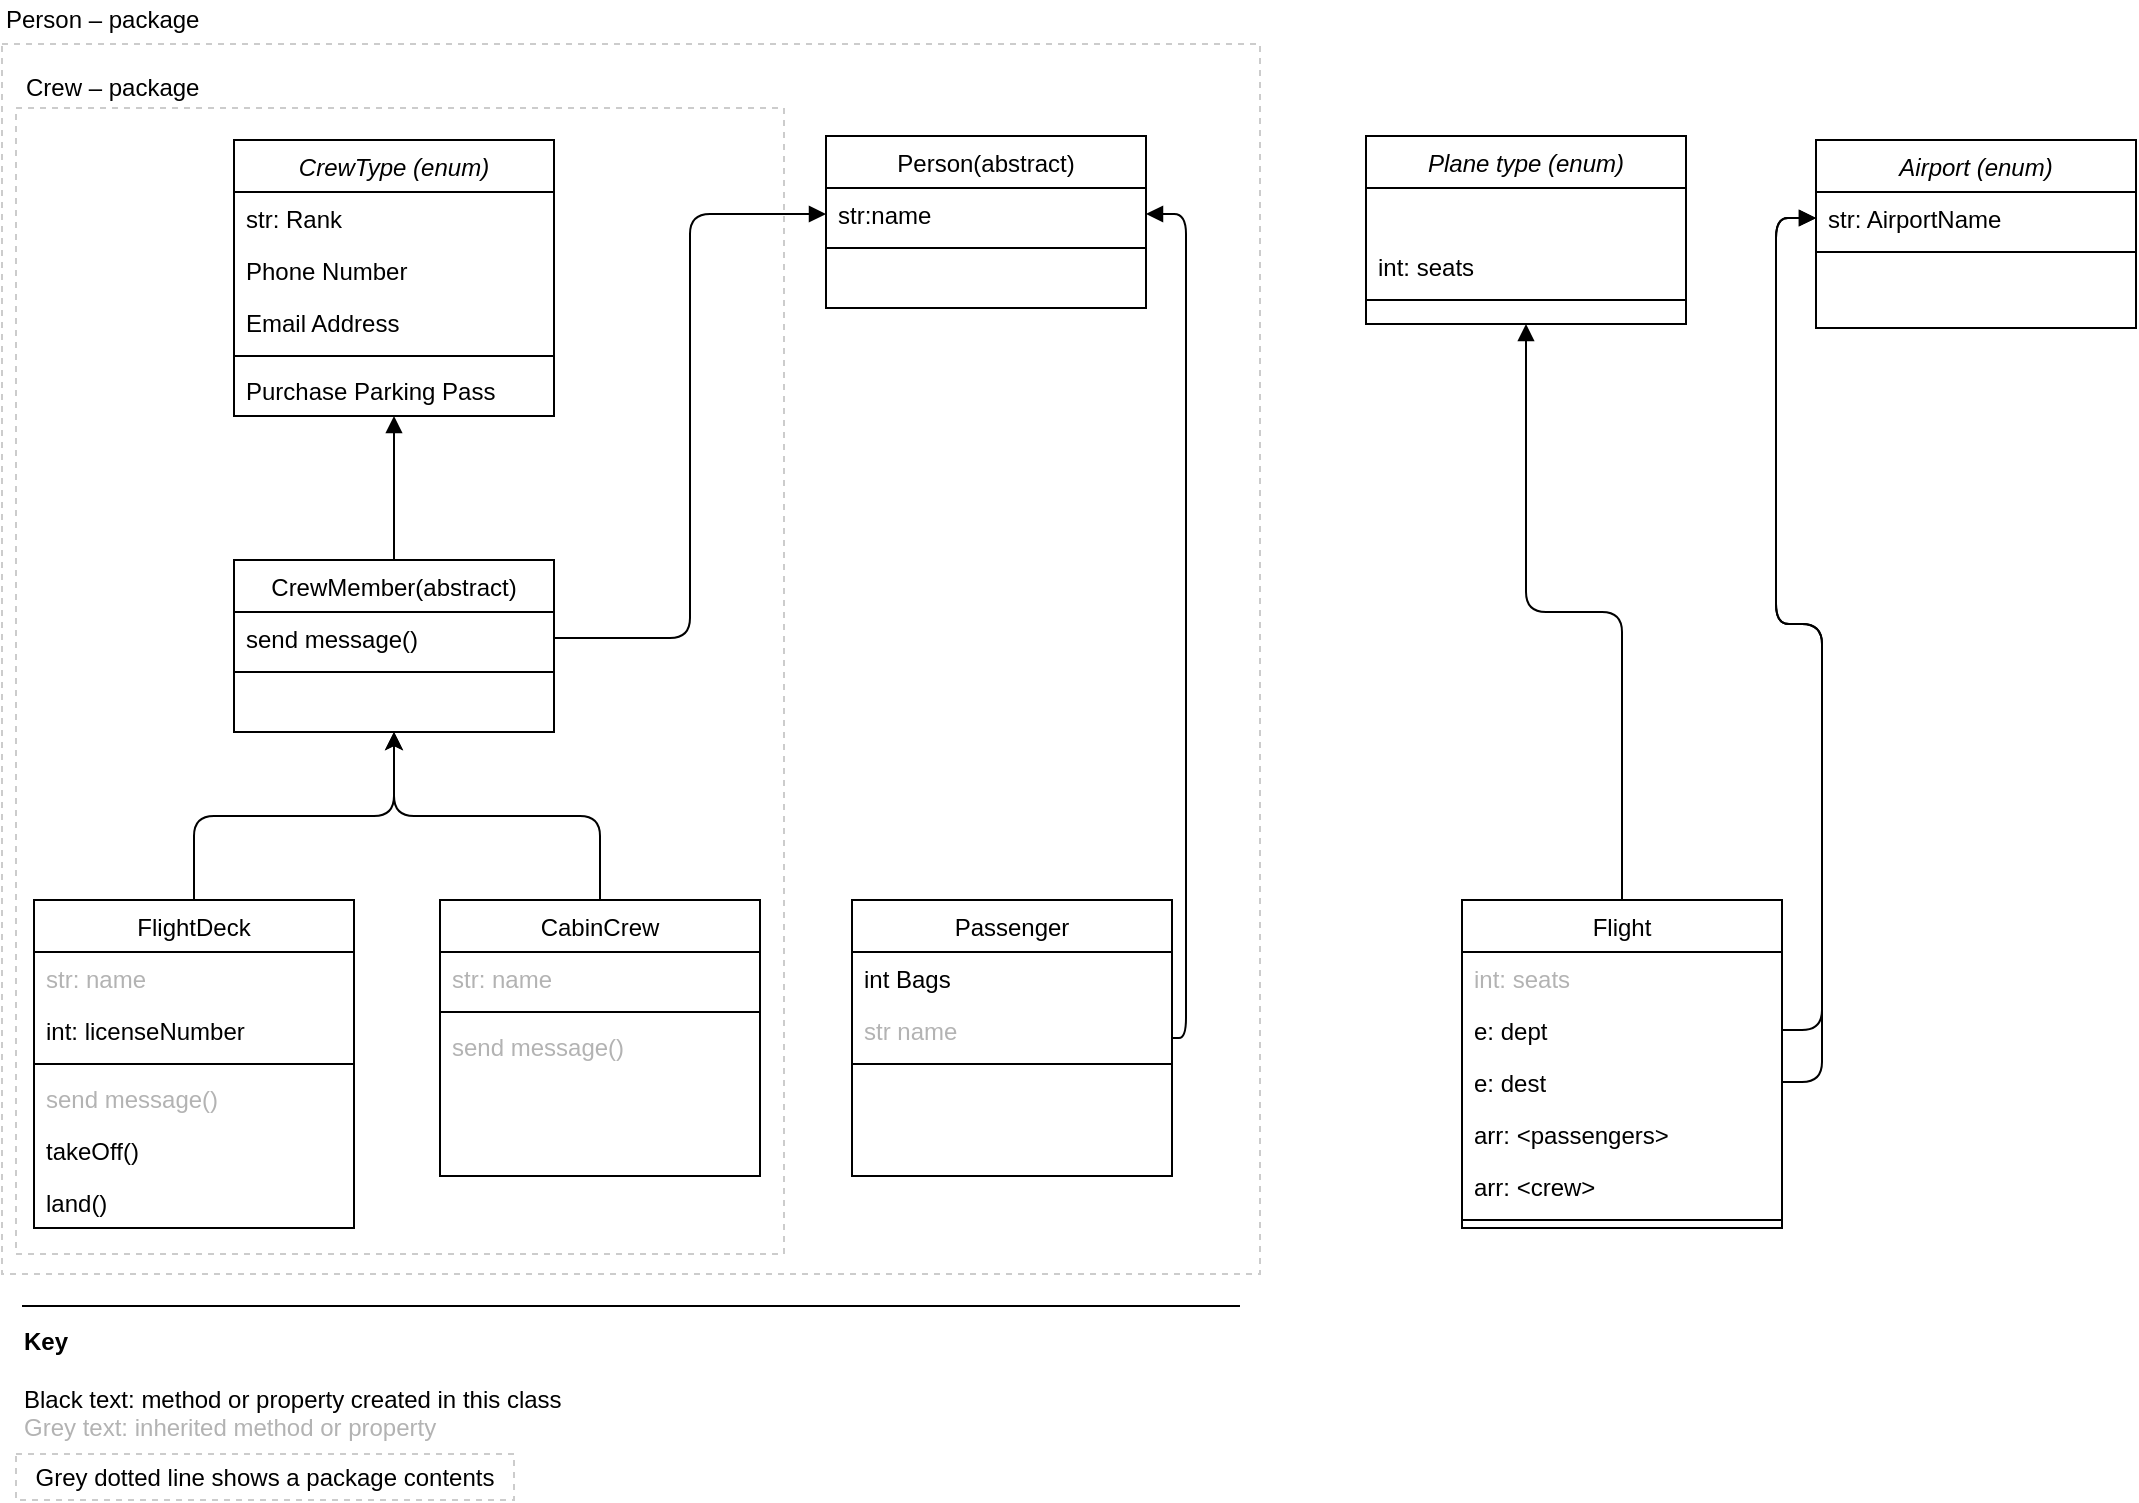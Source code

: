 <mxfile version="14.4.7" type="github">
  <diagram id="C5RBs43oDa-KdzZeNtuy" name="Page-1">
    <mxGraphModel dx="770" dy="976" grid="0" gridSize="10" guides="1" tooltips="1" connect="1" arrows="1" fold="1" page="1" pageScale="1" pageWidth="1169" pageHeight="827" math="0" shadow="0">
      <root>
        <mxCell id="WIyWlLk6GJQsqaUBKTNV-0" />
        <mxCell id="WIyWlLk6GJQsqaUBKTNV-1" parent="WIyWlLk6GJQsqaUBKTNV-0" />
        <mxCell id="giyI4GEtJcHJms_aVKWr-73" value="" style="rounded=0;whiteSpace=wrap;html=1;fontColor=#000000;fillColor=none;dashed=1;strokeColor=#CCCCCC;" vertex="1" parent="WIyWlLk6GJQsqaUBKTNV-1">
          <mxGeometry x="57" y="72" width="629" height="615" as="geometry" />
        </mxCell>
        <mxCell id="giyI4GEtJcHJms_aVKWr-74" value="" style="rounded=0;whiteSpace=wrap;html=1;fontColor=#000000;fillColor=none;dashed=1;strokeColor=#CCCCCC;" vertex="1" parent="WIyWlLk6GJQsqaUBKTNV-1">
          <mxGeometry x="64" y="104" width="384" height="573" as="geometry" />
        </mxCell>
        <mxCell id="zkfFHV4jXpPFQw0GAbJ--0" value="CrewType (enum)" style="swimlane;fontStyle=2;align=center;verticalAlign=top;childLayout=stackLayout;horizontal=1;startSize=26;horizontalStack=0;resizeParent=1;resizeLast=0;collapsible=1;marginBottom=0;rounded=0;shadow=0;strokeWidth=1;" parent="WIyWlLk6GJQsqaUBKTNV-1" vertex="1">
          <mxGeometry x="173" y="120" width="160" height="138" as="geometry">
            <mxRectangle x="173" y="120" width="160" height="26" as="alternateBounds" />
          </mxGeometry>
        </mxCell>
        <mxCell id="zkfFHV4jXpPFQw0GAbJ--1" value="str: Rank" style="text;align=left;verticalAlign=top;spacingLeft=4;spacingRight=4;overflow=hidden;rotatable=0;points=[[0,0.5],[1,0.5]];portConstraint=eastwest;" parent="zkfFHV4jXpPFQw0GAbJ--0" vertex="1">
          <mxGeometry y="26" width="160" height="26" as="geometry" />
        </mxCell>
        <mxCell id="zkfFHV4jXpPFQw0GAbJ--2" value="Phone Number" style="text;align=left;verticalAlign=top;spacingLeft=4;spacingRight=4;overflow=hidden;rotatable=0;points=[[0,0.5],[1,0.5]];portConstraint=eastwest;rounded=0;shadow=0;html=0;" parent="zkfFHV4jXpPFQw0GAbJ--0" vertex="1">
          <mxGeometry y="52" width="160" height="26" as="geometry" />
        </mxCell>
        <mxCell id="zkfFHV4jXpPFQw0GAbJ--3" value="Email Address" style="text;align=left;verticalAlign=top;spacingLeft=4;spacingRight=4;overflow=hidden;rotatable=0;points=[[0,0.5],[1,0.5]];portConstraint=eastwest;rounded=0;shadow=0;html=0;" parent="zkfFHV4jXpPFQw0GAbJ--0" vertex="1">
          <mxGeometry y="78" width="160" height="26" as="geometry" />
        </mxCell>
        <mxCell id="zkfFHV4jXpPFQw0GAbJ--4" value="" style="line;html=1;strokeWidth=1;align=left;verticalAlign=middle;spacingTop=-1;spacingLeft=3;spacingRight=3;rotatable=0;labelPosition=right;points=[];portConstraint=eastwest;" parent="zkfFHV4jXpPFQw0GAbJ--0" vertex="1">
          <mxGeometry y="104" width="160" height="8" as="geometry" />
        </mxCell>
        <mxCell id="zkfFHV4jXpPFQw0GAbJ--5" value="Purchase Parking Pass" style="text;align=left;verticalAlign=top;spacingLeft=4;spacingRight=4;overflow=hidden;rotatable=0;points=[[0,0.5],[1,0.5]];portConstraint=eastwest;" parent="zkfFHV4jXpPFQw0GAbJ--0" vertex="1">
          <mxGeometry y="112" width="160" height="26" as="geometry" />
        </mxCell>
        <mxCell id="zkfFHV4jXpPFQw0GAbJ--6" value="CrewMember(abstract)" style="swimlane;fontStyle=0;align=center;verticalAlign=top;childLayout=stackLayout;horizontal=1;startSize=26;horizontalStack=0;resizeParent=1;resizeLast=0;collapsible=1;marginBottom=0;rounded=0;shadow=0;strokeWidth=1;" parent="WIyWlLk6GJQsqaUBKTNV-1" vertex="1">
          <mxGeometry x="173" y="330" width="160" height="86" as="geometry">
            <mxRectangle x="173" y="330" width="160" height="26" as="alternateBounds" />
          </mxGeometry>
        </mxCell>
        <mxCell id="zkfFHV4jXpPFQw0GAbJ--8" value="send message()" style="text;align=left;verticalAlign=top;spacingLeft=4;spacingRight=4;overflow=hidden;rotatable=0;points=[[0,0.5],[1,0.5]];portConstraint=eastwest;rounded=0;shadow=0;html=0;" parent="zkfFHV4jXpPFQw0GAbJ--6" vertex="1">
          <mxGeometry y="26" width="160" height="26" as="geometry" />
        </mxCell>
        <mxCell id="zkfFHV4jXpPFQw0GAbJ--9" value="" style="line;html=1;strokeWidth=1;align=left;verticalAlign=middle;spacingTop=-1;spacingLeft=3;spacingRight=3;rotatable=0;labelPosition=right;points=[];portConstraint=eastwest;" parent="zkfFHV4jXpPFQw0GAbJ--6" vertex="1">
          <mxGeometry y="52" width="160" height="8" as="geometry" />
        </mxCell>
        <mxCell id="zkfFHV4jXpPFQw0GAbJ--12" value="" style="endArrow=block;endFill=1;shadow=0;strokeWidth=1;rounded=1;edgeStyle=elbowEdgeStyle;elbow=vertical;" parent="WIyWlLk6GJQsqaUBKTNV-1" source="zkfFHV4jXpPFQw0GAbJ--6" target="zkfFHV4jXpPFQw0GAbJ--0" edge="1">
          <mxGeometry width="160" relative="1" as="geometry">
            <mxPoint x="153" y="203" as="sourcePoint" />
            <mxPoint x="153" y="203" as="targetPoint" />
          </mxGeometry>
        </mxCell>
        <mxCell id="giyI4GEtJcHJms_aVKWr-31" style="edgeStyle=orthogonalEdgeStyle;rounded=1;orthogonalLoop=1;jettySize=auto;html=1;entryX=0.5;entryY=1;entryDx=0;entryDy=0;fontColor=#B3B3B3;" edge="1" parent="WIyWlLk6GJQsqaUBKTNV-1" source="giyI4GEtJcHJms_aVKWr-24" target="zkfFHV4jXpPFQw0GAbJ--6">
          <mxGeometry relative="1" as="geometry" />
        </mxCell>
        <mxCell id="giyI4GEtJcHJms_aVKWr-24" value="FlightDeck" style="swimlane;fontStyle=0;align=center;verticalAlign=top;childLayout=stackLayout;horizontal=1;startSize=26;horizontalStack=0;resizeParent=1;resizeLast=0;collapsible=1;marginBottom=0;rounded=0;shadow=0;strokeWidth=1;" vertex="1" parent="WIyWlLk6GJQsqaUBKTNV-1">
          <mxGeometry x="73" y="500" width="160" height="164" as="geometry">
            <mxRectangle x="73" y="500" width="160" height="26" as="alternateBounds" />
          </mxGeometry>
        </mxCell>
        <mxCell id="giyI4GEtJcHJms_aVKWr-29" value="str: name" style="text;align=left;verticalAlign=top;spacingLeft=4;spacingRight=4;overflow=hidden;rotatable=0;points=[[0,0.5],[1,0.5]];portConstraint=eastwest;fontColor=#B3B3B3;" vertex="1" parent="giyI4GEtJcHJms_aVKWr-24">
          <mxGeometry y="26" width="160" height="26" as="geometry" />
        </mxCell>
        <mxCell id="giyI4GEtJcHJms_aVKWr-85" value="int: licenseNumber" style="text;align=left;verticalAlign=top;spacingLeft=4;spacingRight=4;overflow=hidden;rotatable=0;points=[[0,0.5],[1,0.5]];portConstraint=eastwest;" vertex="1" parent="giyI4GEtJcHJms_aVKWr-24">
          <mxGeometry y="52" width="160" height="26" as="geometry" />
        </mxCell>
        <mxCell id="giyI4GEtJcHJms_aVKWr-28" value="" style="line;html=1;strokeWidth=1;align=left;verticalAlign=middle;spacingTop=-1;spacingLeft=3;spacingRight=3;rotatable=0;labelPosition=right;points=[];portConstraint=eastwest;" vertex="1" parent="giyI4GEtJcHJms_aVKWr-24">
          <mxGeometry y="78" width="160" height="8" as="geometry" />
        </mxCell>
        <mxCell id="giyI4GEtJcHJms_aVKWr-25" value="send message()" style="text;align=left;verticalAlign=top;spacingLeft=4;spacingRight=4;overflow=hidden;rotatable=0;points=[[0,0.5],[1,0.5]];portConstraint=eastwest;fontColor=#B3B3B3;" vertex="1" parent="giyI4GEtJcHJms_aVKWr-24">
          <mxGeometry y="86" width="160" height="26" as="geometry" />
        </mxCell>
        <mxCell id="giyI4GEtJcHJms_aVKWr-26" value="takeOff()" style="text;align=left;verticalAlign=top;spacingLeft=4;spacingRight=4;overflow=hidden;rotatable=0;points=[[0,0.5],[1,0.5]];portConstraint=eastwest;rounded=0;shadow=0;html=0;" vertex="1" parent="giyI4GEtJcHJms_aVKWr-24">
          <mxGeometry y="112" width="160" height="26" as="geometry" />
        </mxCell>
        <mxCell id="giyI4GEtJcHJms_aVKWr-27" value="land()" style="text;align=left;verticalAlign=top;spacingLeft=4;spacingRight=4;overflow=hidden;rotatable=0;points=[[0,0.5],[1,0.5]];portConstraint=eastwest;rounded=0;shadow=0;html=0;" vertex="1" parent="giyI4GEtJcHJms_aVKWr-24">
          <mxGeometry y="138" width="160" height="26" as="geometry" />
        </mxCell>
        <mxCell id="giyI4GEtJcHJms_aVKWr-38" style="edgeStyle=orthogonalEdgeStyle;rounded=1;orthogonalLoop=1;jettySize=auto;html=1;entryX=0.5;entryY=1;entryDx=0;entryDy=0;fontColor=#B3B3B3;" edge="1" parent="WIyWlLk6GJQsqaUBKTNV-1" source="giyI4GEtJcHJms_aVKWr-32" target="zkfFHV4jXpPFQw0GAbJ--6">
          <mxGeometry relative="1" as="geometry" />
        </mxCell>
        <mxCell id="giyI4GEtJcHJms_aVKWr-32" value="CabinCrew" style="swimlane;fontStyle=0;align=center;verticalAlign=top;childLayout=stackLayout;horizontal=1;startSize=26;horizontalStack=0;resizeParent=1;resizeLast=0;collapsible=1;marginBottom=0;rounded=0;shadow=0;strokeWidth=1;" vertex="1" parent="WIyWlLk6GJQsqaUBKTNV-1">
          <mxGeometry x="276" y="500" width="160" height="138" as="geometry">
            <mxRectangle x="276" y="500" width="160" height="26" as="alternateBounds" />
          </mxGeometry>
        </mxCell>
        <mxCell id="giyI4GEtJcHJms_aVKWr-37" value="str: name" style="text;align=left;verticalAlign=top;spacingLeft=4;spacingRight=4;overflow=hidden;rotatable=0;points=[[0,0.5],[1,0.5]];portConstraint=eastwest;fontColor=#B3B3B3;" vertex="1" parent="giyI4GEtJcHJms_aVKWr-32">
          <mxGeometry y="26" width="160" height="26" as="geometry" />
        </mxCell>
        <mxCell id="giyI4GEtJcHJms_aVKWr-36" value="" style="line;html=1;strokeWidth=1;align=left;verticalAlign=middle;spacingTop=-1;spacingLeft=3;spacingRight=3;rotatable=0;labelPosition=right;points=[];portConstraint=eastwest;" vertex="1" parent="giyI4GEtJcHJms_aVKWr-32">
          <mxGeometry y="52" width="160" height="8" as="geometry" />
        </mxCell>
        <mxCell id="giyI4GEtJcHJms_aVKWr-33" value="send message()" style="text;align=left;verticalAlign=top;spacingLeft=4;spacingRight=4;overflow=hidden;rotatable=0;points=[[0,0.5],[1,0.5]];portConstraint=eastwest;fontColor=#B3B3B3;" vertex="1" parent="giyI4GEtJcHJms_aVKWr-32">
          <mxGeometry y="60" width="160" height="26" as="geometry" />
        </mxCell>
        <mxCell id="giyI4GEtJcHJms_aVKWr-39" value="Person(abstract)" style="swimlane;fontStyle=0;align=center;verticalAlign=top;childLayout=stackLayout;horizontal=1;startSize=26;horizontalStack=0;resizeParent=1;resizeLast=0;collapsible=1;marginBottom=0;rounded=0;shadow=0;strokeWidth=1;" vertex="1" parent="WIyWlLk6GJQsqaUBKTNV-1">
          <mxGeometry x="469" y="118" width="160" height="86" as="geometry">
            <mxRectangle x="469" y="118" width="160" height="26" as="alternateBounds" />
          </mxGeometry>
        </mxCell>
        <mxCell id="giyI4GEtJcHJms_aVKWr-40" value="str:name" style="text;align=left;verticalAlign=top;spacingLeft=4;spacingRight=4;overflow=hidden;rotatable=0;points=[[0,0.5],[1,0.5]];portConstraint=eastwest;rounded=0;shadow=0;html=0;" vertex="1" parent="giyI4GEtJcHJms_aVKWr-39">
          <mxGeometry y="26" width="160" height="26" as="geometry" />
        </mxCell>
        <mxCell id="giyI4GEtJcHJms_aVKWr-41" value="" style="line;html=1;strokeWidth=1;align=left;verticalAlign=middle;spacingTop=-1;spacingLeft=3;spacingRight=3;rotatable=0;labelPosition=right;points=[];portConstraint=eastwest;" vertex="1" parent="giyI4GEtJcHJms_aVKWr-39">
          <mxGeometry y="52" width="160" height="8" as="geometry" />
        </mxCell>
        <mxCell id="giyI4GEtJcHJms_aVKWr-43" style="edgeStyle=orthogonalEdgeStyle;rounded=1;orthogonalLoop=1;jettySize=auto;html=1;entryX=0;entryY=0.5;entryDx=0;entryDy=0;fontColor=#B3B3B3;endArrow=block;endFill=1;" edge="1" parent="WIyWlLk6GJQsqaUBKTNV-1" source="zkfFHV4jXpPFQw0GAbJ--8" target="giyI4GEtJcHJms_aVKWr-40">
          <mxGeometry relative="1" as="geometry">
            <mxPoint x="395" y="185" as="targetPoint" />
          </mxGeometry>
        </mxCell>
        <mxCell id="giyI4GEtJcHJms_aVKWr-50" style="edgeStyle=orthogonalEdgeStyle;rounded=1;orthogonalLoop=1;jettySize=auto;html=1;fontColor=#B3B3B3;endArrow=block;endFill=1;entryX=1;entryY=0.5;entryDx=0;entryDy=0;" edge="1" parent="WIyWlLk6GJQsqaUBKTNV-1" source="giyI4GEtJcHJms_aVKWr-44" target="giyI4GEtJcHJms_aVKWr-40">
          <mxGeometry relative="1" as="geometry">
            <Array as="points">
              <mxPoint x="649" y="569" />
              <mxPoint x="649" y="157" />
            </Array>
          </mxGeometry>
        </mxCell>
        <mxCell id="giyI4GEtJcHJms_aVKWr-44" value="Passenger" style="swimlane;fontStyle=0;align=center;verticalAlign=top;childLayout=stackLayout;horizontal=1;startSize=26;horizontalStack=0;resizeParent=1;resizeLast=0;collapsible=1;marginBottom=0;rounded=0;shadow=0;strokeWidth=1;" vertex="1" parent="WIyWlLk6GJQsqaUBKTNV-1">
          <mxGeometry x="482" y="500" width="160" height="138" as="geometry">
            <mxRectangle x="482" y="500" width="160" height="26" as="alternateBounds" />
          </mxGeometry>
        </mxCell>
        <mxCell id="giyI4GEtJcHJms_aVKWr-47" value="int Bags" style="text;align=left;verticalAlign=top;spacingLeft=4;spacingRight=4;overflow=hidden;rotatable=0;points=[[0,0.5],[1,0.5]];portConstraint=eastwest;rounded=0;shadow=0;html=0;" vertex="1" parent="giyI4GEtJcHJms_aVKWr-44">
          <mxGeometry y="26" width="160" height="26" as="geometry" />
        </mxCell>
        <mxCell id="giyI4GEtJcHJms_aVKWr-66" value="str name" style="text;align=left;verticalAlign=top;spacingLeft=4;spacingRight=4;overflow=hidden;rotatable=0;points=[[0,0.5],[1,0.5]];portConstraint=eastwest;rounded=0;shadow=0;html=0;fontColor=#B3B3B3;" vertex="1" parent="giyI4GEtJcHJms_aVKWr-44">
          <mxGeometry y="52" width="160" height="26" as="geometry" />
        </mxCell>
        <mxCell id="giyI4GEtJcHJms_aVKWr-48" value="" style="line;html=1;strokeWidth=1;align=left;verticalAlign=middle;spacingTop=-1;spacingLeft=3;spacingRight=3;rotatable=0;labelPosition=right;points=[];portConstraint=eastwest;" vertex="1" parent="giyI4GEtJcHJms_aVKWr-44">
          <mxGeometry y="78" width="160" height="8" as="geometry" />
        </mxCell>
        <mxCell id="giyI4GEtJcHJms_aVKWr-52" value="Plane type (enum)" style="swimlane;fontStyle=2;align=center;verticalAlign=top;childLayout=stackLayout;horizontal=1;startSize=26;horizontalStack=0;resizeParent=1;resizeLast=0;collapsible=1;marginBottom=0;rounded=0;shadow=0;strokeWidth=1;" vertex="1" parent="WIyWlLk6GJQsqaUBKTNV-1">
          <mxGeometry x="739" y="118" width="160" height="94" as="geometry">
            <mxRectangle x="739" y="118" width="160" height="26" as="alternateBounds" />
          </mxGeometry>
        </mxCell>
        <mxCell id="giyI4GEtJcHJms_aVKWr-53" value=" " style="text;align=left;verticalAlign=top;spacingLeft=4;spacingRight=4;overflow=hidden;rotatable=0;points=[[0,0.5],[1,0.5]];portConstraint=eastwest;" vertex="1" parent="giyI4GEtJcHJms_aVKWr-52">
          <mxGeometry y="26" width="160" height="26" as="geometry" />
        </mxCell>
        <mxCell id="giyI4GEtJcHJms_aVKWr-57" value="int: seats" style="text;align=left;verticalAlign=top;spacingLeft=4;spacingRight=4;overflow=hidden;rotatable=0;points=[[0,0.5],[1,0.5]];portConstraint=eastwest;" vertex="1" parent="giyI4GEtJcHJms_aVKWr-52">
          <mxGeometry y="52" width="160" height="26" as="geometry" />
        </mxCell>
        <mxCell id="giyI4GEtJcHJms_aVKWr-56" value="" style="line;html=1;strokeWidth=1;align=left;verticalAlign=middle;spacingTop=-1;spacingLeft=3;spacingRight=3;rotatable=0;labelPosition=right;points=[];portConstraint=eastwest;" vertex="1" parent="giyI4GEtJcHJms_aVKWr-52">
          <mxGeometry y="78" width="160" height="8" as="geometry" />
        </mxCell>
        <mxCell id="giyI4GEtJcHJms_aVKWr-64" style="edgeStyle=orthogonalEdgeStyle;rounded=1;orthogonalLoop=1;jettySize=auto;html=1;entryX=0.5;entryY=1;entryDx=0;entryDy=0;endArrow=block;endFill=1;fontColor=#B3B3B3;" edge="1" parent="WIyWlLk6GJQsqaUBKTNV-1" source="giyI4GEtJcHJms_aVKWr-58" target="giyI4GEtJcHJms_aVKWr-52">
          <mxGeometry relative="1" as="geometry" />
        </mxCell>
        <mxCell id="giyI4GEtJcHJms_aVKWr-58" value="Flight" style="swimlane;fontStyle=0;align=center;verticalAlign=top;childLayout=stackLayout;horizontal=1;startSize=26;horizontalStack=0;resizeParent=1;resizeLast=0;collapsible=1;marginBottom=0;rounded=0;shadow=0;strokeWidth=1;" vertex="1" parent="WIyWlLk6GJQsqaUBKTNV-1">
          <mxGeometry x="787" y="500" width="160" height="164" as="geometry">
            <mxRectangle x="787" y="500" width="160" height="26" as="alternateBounds" />
          </mxGeometry>
        </mxCell>
        <mxCell id="giyI4GEtJcHJms_aVKWr-61" value="int: seats" style="text;align=left;verticalAlign=top;spacingLeft=4;spacingRight=4;overflow=hidden;rotatable=0;points=[[0,0.5],[1,0.5]];portConstraint=eastwest;rounded=0;shadow=0;html=0;fontColor=#B3B3B3;" vertex="1" parent="giyI4GEtJcHJms_aVKWr-58">
          <mxGeometry y="26" width="160" height="26" as="geometry" />
        </mxCell>
        <mxCell id="giyI4GEtJcHJms_aVKWr-69" value="e: dept" style="text;align=left;verticalAlign=top;spacingLeft=4;spacingRight=4;overflow=hidden;rotatable=0;points=[[0,0.5],[1,0.5]];portConstraint=eastwest;rounded=0;shadow=0;html=0;" vertex="1" parent="giyI4GEtJcHJms_aVKWr-58">
          <mxGeometry y="52" width="160" height="26" as="geometry" />
        </mxCell>
        <mxCell id="giyI4GEtJcHJms_aVKWr-70" value="e: dest" style="text;align=left;verticalAlign=top;spacingLeft=4;spacingRight=4;overflow=hidden;rotatable=0;points=[[0,0.5],[1,0.5]];portConstraint=eastwest;rounded=0;shadow=0;html=0;" vertex="1" parent="giyI4GEtJcHJms_aVKWr-58">
          <mxGeometry y="78" width="160" height="26" as="geometry" />
        </mxCell>
        <mxCell id="giyI4GEtJcHJms_aVKWr-67" value="arr: &lt;passengers&gt;" style="text;align=left;verticalAlign=top;spacingLeft=4;spacingRight=4;overflow=hidden;rotatable=0;points=[[0,0.5],[1,0.5]];portConstraint=eastwest;rounded=0;shadow=0;html=0;" vertex="1" parent="giyI4GEtJcHJms_aVKWr-58">
          <mxGeometry y="104" width="160" height="26" as="geometry" />
        </mxCell>
        <mxCell id="giyI4GEtJcHJms_aVKWr-68" value="arr: &lt;crew&gt;" style="text;align=left;verticalAlign=top;spacingLeft=4;spacingRight=4;overflow=hidden;rotatable=0;points=[[0,0.5],[1,0.5]];portConstraint=eastwest;rounded=0;shadow=0;html=0;" vertex="1" parent="giyI4GEtJcHJms_aVKWr-58">
          <mxGeometry y="130" width="160" height="26" as="geometry" />
        </mxCell>
        <mxCell id="giyI4GEtJcHJms_aVKWr-62" value="" style="line;html=1;strokeWidth=1;align=left;verticalAlign=middle;spacingTop=-1;spacingLeft=3;spacingRight=3;rotatable=0;labelPosition=right;points=[];portConstraint=eastwest;" vertex="1" parent="giyI4GEtJcHJms_aVKWr-58">
          <mxGeometry y="156" width="160" height="8" as="geometry" />
        </mxCell>
        <mxCell id="giyI4GEtJcHJms_aVKWr-71" value="" style="endArrow=none;html=1;fontColor=#000000;" edge="1" parent="WIyWlLk6GJQsqaUBKTNV-1">
          <mxGeometry width="50" height="50" relative="1" as="geometry">
            <mxPoint x="67" y="703" as="sourcePoint" />
            <mxPoint x="676" y="703" as="targetPoint" />
          </mxGeometry>
        </mxCell>
        <mxCell id="giyI4GEtJcHJms_aVKWr-72" value="&lt;b&gt;Key&lt;/b&gt;&lt;br&gt;&lt;br&gt;Black text: method or property created in this class&lt;br&gt;&lt;font color=&quot;#b3b3b3&quot;&gt;Grey text: inherited method or property&lt;/font&gt;" style="text;html=1;strokeColor=none;fillColor=none;align=left;verticalAlign=top;whiteSpace=wrap;rounded=0;fontColor=#000000;" vertex="1" parent="WIyWlLk6GJQsqaUBKTNV-1">
          <mxGeometry x="66" y="707" width="326" height="20" as="geometry" />
        </mxCell>
        <mxCell id="giyI4GEtJcHJms_aVKWr-75" value="Person – package" style="text;html=1;strokeColor=none;fillColor=none;align=left;verticalAlign=middle;whiteSpace=wrap;rounded=0;dashed=1;fontColor=#000000;" vertex="1" parent="WIyWlLk6GJQsqaUBKTNV-1">
          <mxGeometry x="57" y="50" width="146" height="20" as="geometry" />
        </mxCell>
        <mxCell id="giyI4GEtJcHJms_aVKWr-76" value="Crew – package" style="text;html=1;strokeColor=none;fillColor=none;align=left;verticalAlign=middle;whiteSpace=wrap;rounded=0;dashed=1;fontColor=#000000;" vertex="1" parent="WIyWlLk6GJQsqaUBKTNV-1">
          <mxGeometry x="67" y="84" width="146" height="20" as="geometry" />
        </mxCell>
        <mxCell id="giyI4GEtJcHJms_aVKWr-77" value="Airport (enum)" style="swimlane;fontStyle=2;align=center;verticalAlign=top;childLayout=stackLayout;horizontal=1;startSize=26;horizontalStack=0;resizeParent=1;resizeLast=0;collapsible=1;marginBottom=0;rounded=0;shadow=0;strokeWidth=1;" vertex="1" parent="WIyWlLk6GJQsqaUBKTNV-1">
          <mxGeometry x="964" y="120" width="160" height="94" as="geometry">
            <mxRectangle x="964" y="120" width="160" height="26" as="alternateBounds" />
          </mxGeometry>
        </mxCell>
        <mxCell id="giyI4GEtJcHJms_aVKWr-78" value="str: AirportName" style="text;align=left;verticalAlign=top;spacingLeft=4;spacingRight=4;overflow=hidden;rotatable=0;points=[[0,0.5],[1,0.5]];portConstraint=eastwest;" vertex="1" parent="giyI4GEtJcHJms_aVKWr-77">
          <mxGeometry y="26" width="160" height="26" as="geometry" />
        </mxCell>
        <mxCell id="giyI4GEtJcHJms_aVKWr-79" value="" style="line;html=1;strokeWidth=1;align=left;verticalAlign=middle;spacingTop=-1;spacingLeft=3;spacingRight=3;rotatable=0;labelPosition=right;points=[];portConstraint=eastwest;" vertex="1" parent="giyI4GEtJcHJms_aVKWr-77">
          <mxGeometry y="52" width="160" height="8" as="geometry" />
        </mxCell>
        <mxCell id="giyI4GEtJcHJms_aVKWr-88" value="Grey dotted line shows a package contents" style="rounded=0;whiteSpace=wrap;html=1;fontColor=#000000;fillColor=none;dashed=1;strokeColor=#CCCCCC;" vertex="1" parent="WIyWlLk6GJQsqaUBKTNV-1">
          <mxGeometry x="64" y="777" width="249" height="23" as="geometry" />
        </mxCell>
        <mxCell id="giyI4GEtJcHJms_aVKWr-89" style="edgeStyle=orthogonalEdgeStyle;rounded=1;orthogonalLoop=1;jettySize=auto;html=1;entryX=0;entryY=0.5;entryDx=0;entryDy=0;endArrow=block;endFill=1;fontColor=#000000;" edge="1" parent="WIyWlLk6GJQsqaUBKTNV-1" source="giyI4GEtJcHJms_aVKWr-69" target="giyI4GEtJcHJms_aVKWr-78">
          <mxGeometry relative="1" as="geometry" />
        </mxCell>
        <mxCell id="giyI4GEtJcHJms_aVKWr-90" style="edgeStyle=orthogonalEdgeStyle;rounded=1;orthogonalLoop=1;jettySize=auto;html=1;entryX=0;entryY=0.5;entryDx=0;entryDy=0;endArrow=block;endFill=1;fontColor=#000000;" edge="1" parent="WIyWlLk6GJQsqaUBKTNV-1" source="giyI4GEtJcHJms_aVKWr-70" target="giyI4GEtJcHJms_aVKWr-78">
          <mxGeometry relative="1" as="geometry">
            <Array as="points">
              <mxPoint x="967" y="591" />
              <mxPoint x="967" y="362" />
              <mxPoint x="944" y="362" />
              <mxPoint x="944" y="159" />
            </Array>
          </mxGeometry>
        </mxCell>
      </root>
    </mxGraphModel>
  </diagram>
</mxfile>
